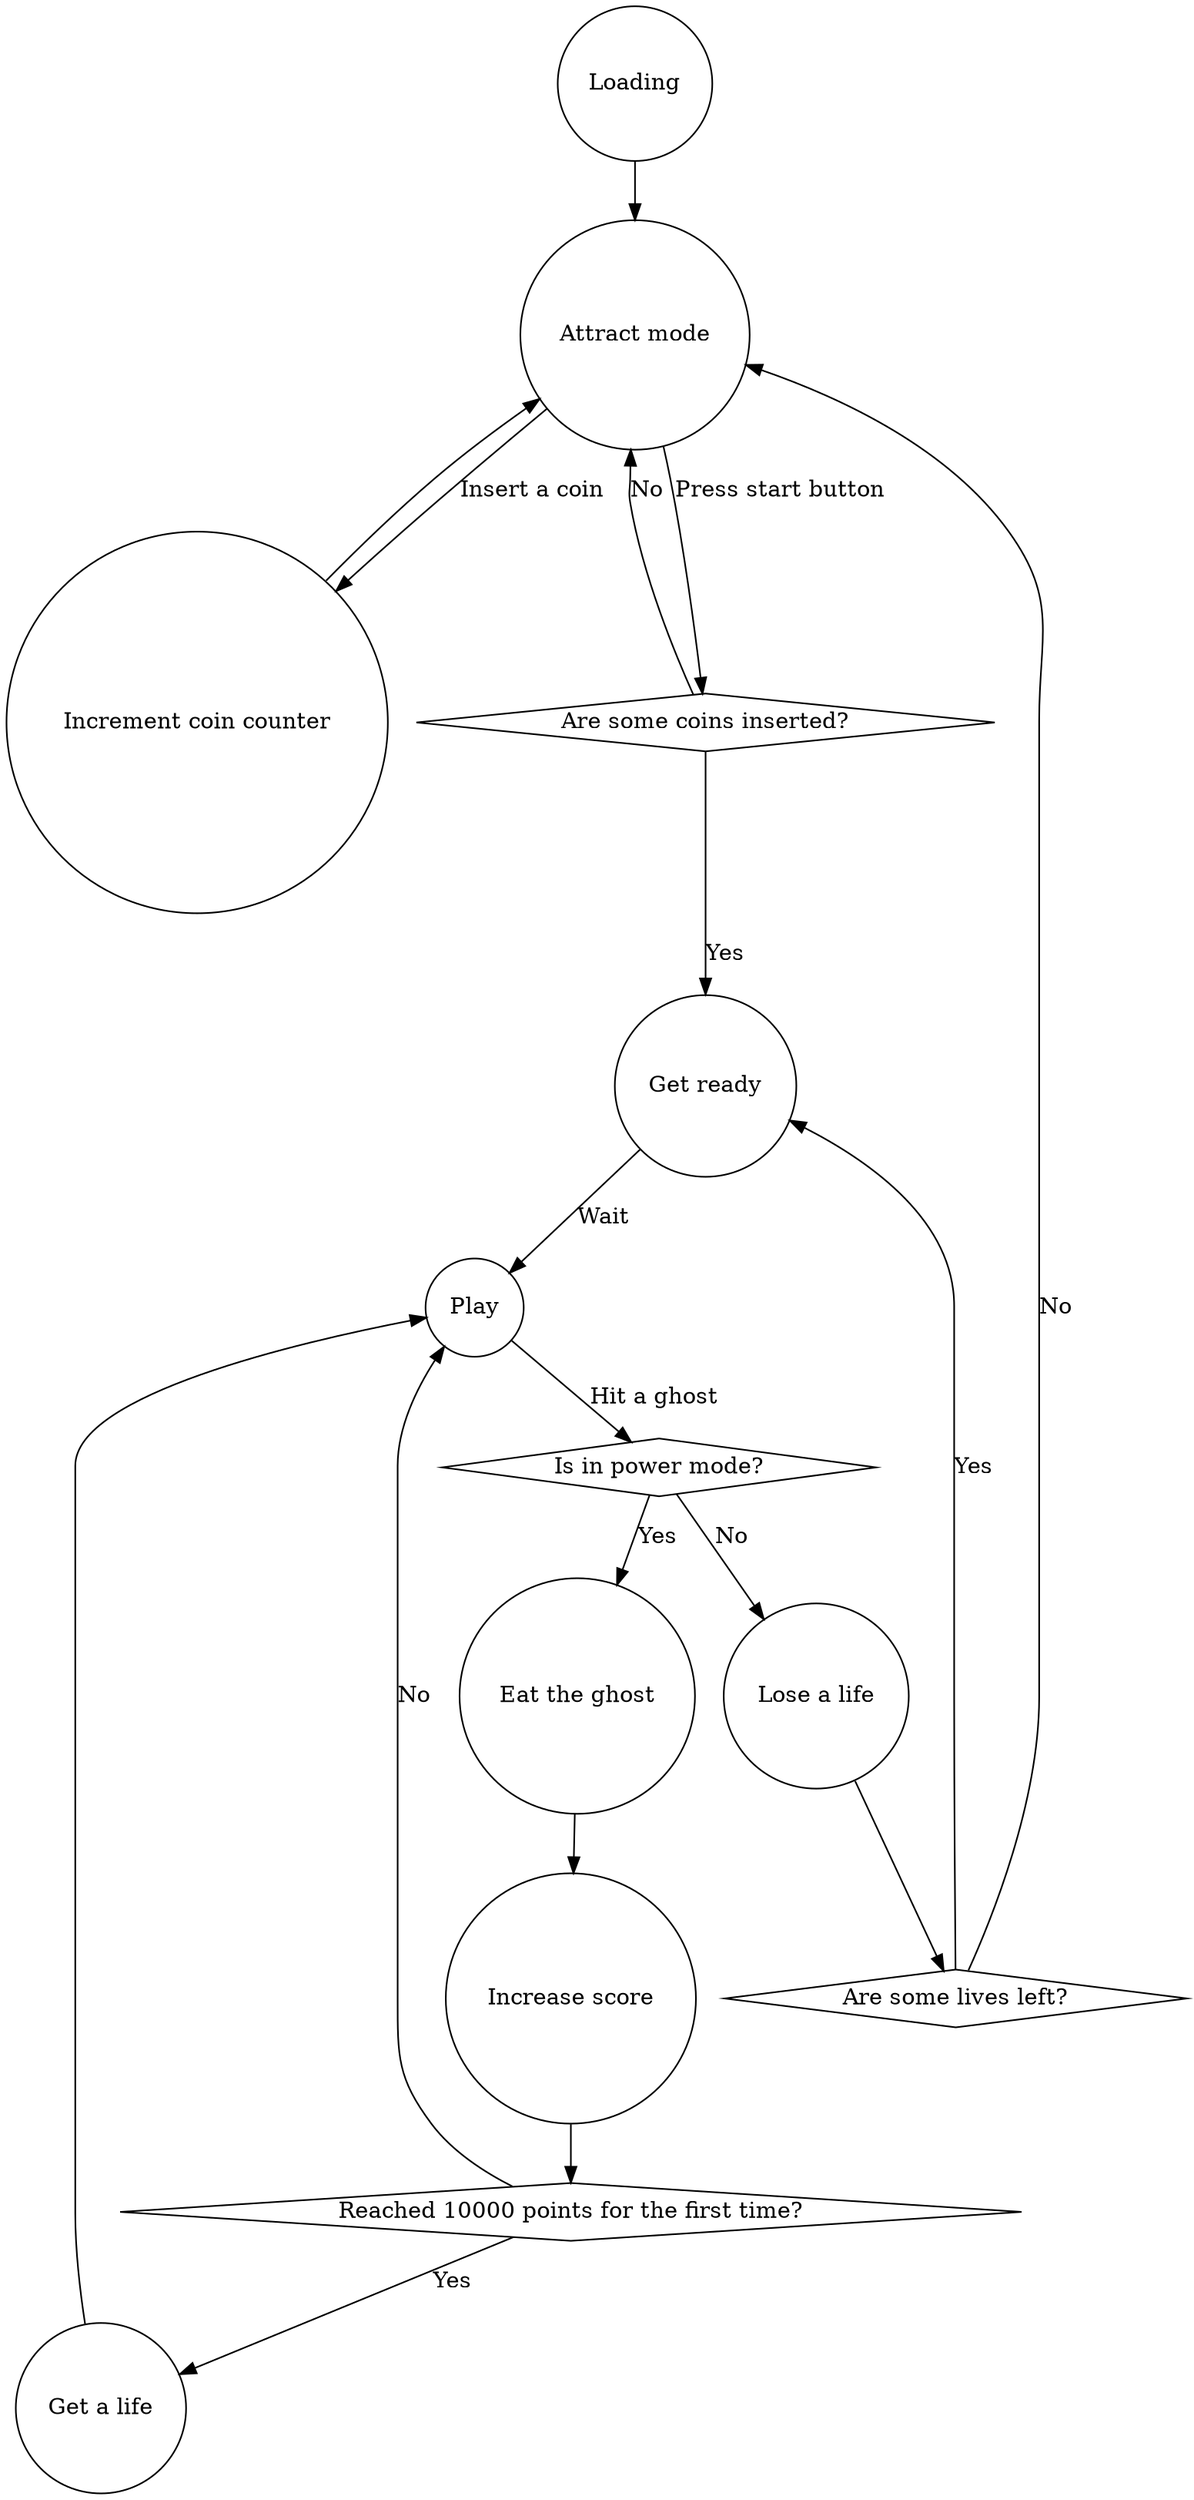 # Source:
# http://www.graphviz.org/content/fsm
# http://www.graphviz.org/Gallery/directed/fsm.gv.txt

digraph pacman_dfsm {

node [ shape = circle ];
loading [ label = "Loading" ];
idle [ label = "Attract mode" ];
increasecoins [ label = "Increment coin counter" ];
aretherecoins [ label = "Are some coins inserted?", shape = diamond ];
ready [ label = "Get ready" ];
play [ label = "Play" ];
ispowermode [ label = "Is in power mode?", shape = diamond ];
arelivesleft [ label = "Are some lives left?", shape = diamond ];
eatghost [ label = "Eat the ghost" ];
loselife [ label = "Lose a life" ];
increasescore [ label = "Increase score" ];
isbonusreached [ label = "Reached 10000 points for the first time?", shape = diamond ];
getlife [ label = "Get a life" ];

loading -> idle;
idle -> increasecoins [ label = "Insert a coin" ];
increasecoins -> idle;
idle -> aretherecoins [ label = "Press start button" ];
aretherecoins -> ready [ label = "Yes" ];
aretherecoins -> idle [ label = "No" ];
ready -> play [ label = "Wait" ];
play -> ispowermode [ label = "Hit a ghost" ];
ispowermode -> eatghost [ label = "Yes" ];
eatghost -> increasescore;
ispowermode -> loselife [ label = "No" ];
loselife -> arelivesleft;
arelivesleft -> ready [ label = "Yes" ];
arelivesleft -> idle [ label = "No" ];
increasescore -> isbonusreached;
isbonusreached -> play [ label = "No" ];
isbonusreached -> getlife [ label = "Yes" ];
getlife -> play;

}
